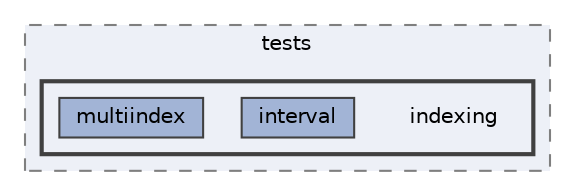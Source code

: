 digraph "/home/jam/Research/IRES-2025/dev/src/llm-scripts/testing/hypothesis-testing/hyp-env/lib/python3.12/site-packages/pandas/tests/indexing"
{
 // LATEX_PDF_SIZE
  bgcolor="transparent";
  edge [fontname=Helvetica,fontsize=10,labelfontname=Helvetica,labelfontsize=10];
  node [fontname=Helvetica,fontsize=10,shape=box,height=0.2,width=0.4];
  compound=true
  subgraph clusterdir_710a1cc500e45608596adbf556059cf7 {
    graph [ bgcolor="#edf0f7", pencolor="grey50", label="tests", fontname=Helvetica,fontsize=10 style="filled,dashed", URL="dir_710a1cc500e45608596adbf556059cf7.html",tooltip=""]
  subgraph clusterdir_2cfe4232238fea414fc2cde07553a6c7 {
    graph [ bgcolor="#edf0f7", pencolor="grey25", label="", fontname=Helvetica,fontsize=10 style="filled,bold", URL="dir_2cfe4232238fea414fc2cde07553a6c7.html",tooltip=""]
    dir_2cfe4232238fea414fc2cde07553a6c7 [shape=plaintext, label="indexing"];
  dir_f0f6fe5ffb0c7940ce75c32a988867fe [label="interval", fillcolor="#a2b4d6", color="grey25", style="filled", URL="dir_f0f6fe5ffb0c7940ce75c32a988867fe.html",tooltip=""];
  dir_86245563e11b8882129e315fde5d4b0b [label="multiindex", fillcolor="#a2b4d6", color="grey25", style="filled", URL="dir_86245563e11b8882129e315fde5d4b0b.html",tooltip=""];
  }
  }
}
